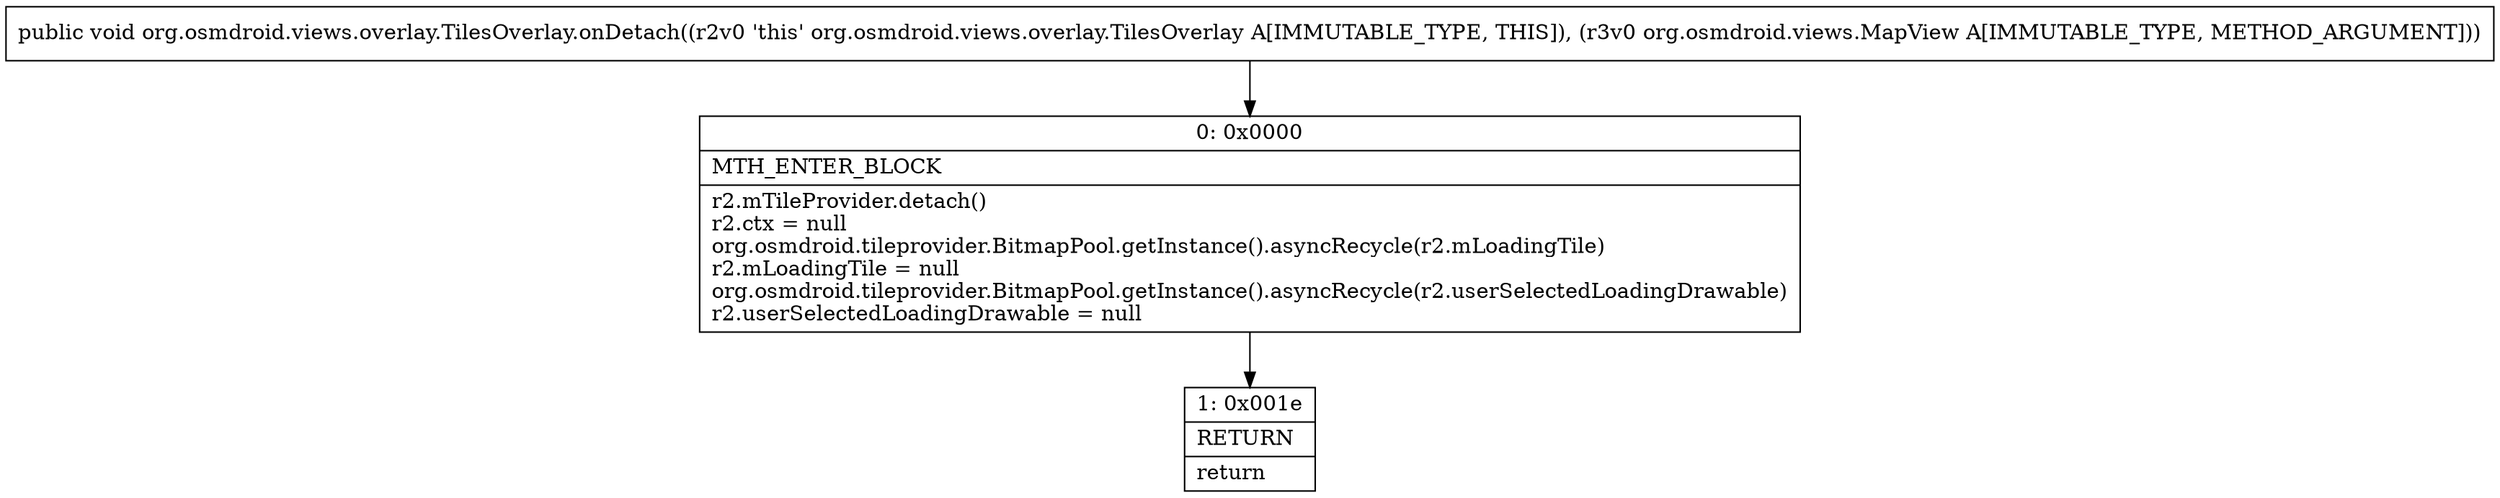 digraph "CFG fororg.osmdroid.views.overlay.TilesOverlay.onDetach(Lorg\/osmdroid\/views\/MapView;)V" {
Node_0 [shape=record,label="{0\:\ 0x0000|MTH_ENTER_BLOCK\l|r2.mTileProvider.detach()\lr2.ctx = null\lorg.osmdroid.tileprovider.BitmapPool.getInstance().asyncRecycle(r2.mLoadingTile)\lr2.mLoadingTile = null\lorg.osmdroid.tileprovider.BitmapPool.getInstance().asyncRecycle(r2.userSelectedLoadingDrawable)\lr2.userSelectedLoadingDrawable = null\l}"];
Node_1 [shape=record,label="{1\:\ 0x001e|RETURN\l|return\l}"];
MethodNode[shape=record,label="{public void org.osmdroid.views.overlay.TilesOverlay.onDetach((r2v0 'this' org.osmdroid.views.overlay.TilesOverlay A[IMMUTABLE_TYPE, THIS]), (r3v0 org.osmdroid.views.MapView A[IMMUTABLE_TYPE, METHOD_ARGUMENT])) }"];
MethodNode -> Node_0;
Node_0 -> Node_1;
}


